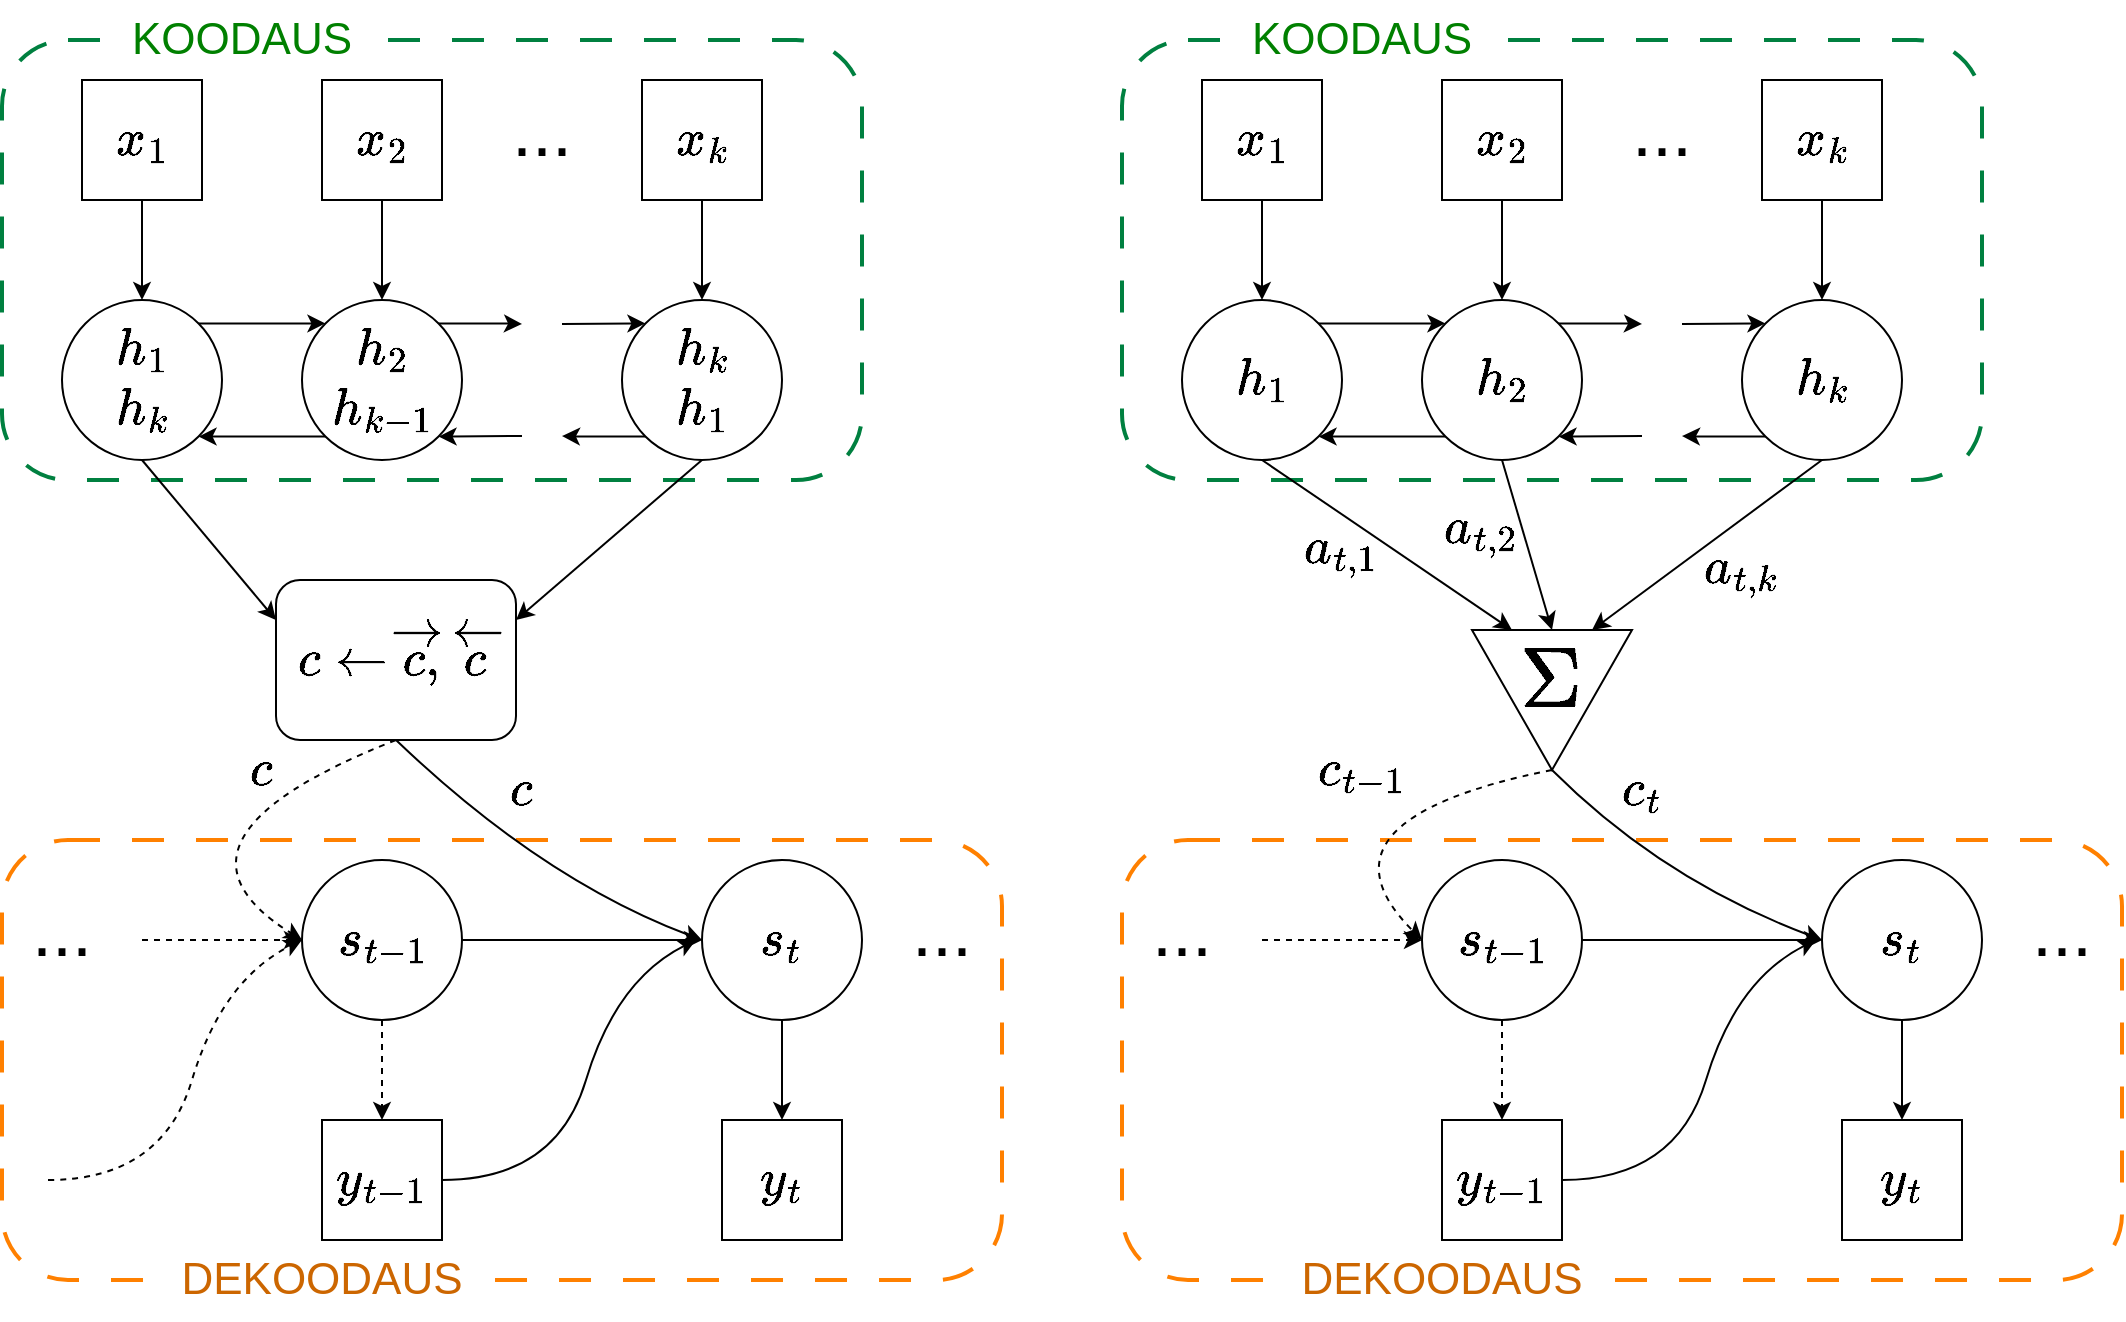 <mxfile version="21.1.4" type="github">
  <diagram name="Sivu-1" id="yN03_GWLSGMEfT3TjBCk">
    <mxGraphModel dx="1588" dy="844" grid="1" gridSize="10" guides="1" tooltips="1" connect="1" arrows="1" fold="1" page="1" pageScale="1" pageWidth="827" pageHeight="1169" math="1" shadow="0">
      <root>
        <mxCell id="0" />
        <mxCell id="1" parent="0" />
        <mxCell id="dgrJLuENhJAnlbSne9Uu-64" value="" style="rounded=1;whiteSpace=wrap;html=1;dashed=1;dashPattern=8 8;strokeColor=#ff8000;strokeWidth=2;fontSize=22;fillColor=none;" parent="1" vertex="1">
          <mxGeometry x="600" y="460" width="500" height="220" as="geometry" />
        </mxCell>
        <mxCell id="dgrJLuENhJAnlbSne9Uu-67" value="DEKOODAUS" style="text;html=1;strokeColor=none;fillColor=default;align=center;verticalAlign=middle;whiteSpace=wrap;rounded=0;fontSize=22;fontColor=#CC6600;" parent="1" vertex="1">
          <mxGeometry x="680" y="660" width="160" height="40" as="geometry" />
        </mxCell>
        <mxCell id="dgrJLuENhJAnlbSne9Uu-61" value="" style="rounded=1;whiteSpace=wrap;html=1;fontSize=22;dashed=1;dashPattern=8 8;strokeWidth=2;strokeColor=#008040;fillColor=none;" parent="1" vertex="1">
          <mxGeometry x="600" y="60" width="430" height="220" as="geometry" />
        </mxCell>
        <mxCell id="dgrJLuENhJAnlbSne9Uu-65" value="KOODAUS" style="text;html=1;strokeColor=none;fillColor=default;align=center;verticalAlign=middle;whiteSpace=wrap;rounded=0;fontSize=22;fontColor=#008000;" parent="1" vertex="1">
          <mxGeometry x="660" y="40" width="120" height="40" as="geometry" />
        </mxCell>
        <mxCell id="dgrJLuENhJAnlbSne9Uu-13" style="edgeStyle=orthogonalEdgeStyle;rounded=0;orthogonalLoop=1;jettySize=auto;html=1;exitX=1;exitY=0.5;exitDx=0;exitDy=0;entryX=1;entryY=0.5;entryDx=0;entryDy=0;entryPerimeter=0;fontSize=22;" parent="1" source="dgrJLuENhJAnlbSne9Uu-1" target="dgrJLuENhJAnlbSne9Uu-1" edge="1">
          <mxGeometry relative="1" as="geometry" />
        </mxCell>
        <mxCell id="dgrJLuENhJAnlbSne9Uu-19" style="edgeStyle=orthogonalEdgeStyle;rounded=0;orthogonalLoop=1;jettySize=auto;html=1;exitX=1;exitY=0;exitDx=0;exitDy=0;entryX=0;entryY=0;entryDx=0;entryDy=0;fontSize=22;" parent="1" source="dgrJLuENhJAnlbSne9Uu-1" target="dgrJLuENhJAnlbSne9Uu-2" edge="1">
          <mxGeometry relative="1" as="geometry" />
        </mxCell>
        <mxCell id="dgrJLuENhJAnlbSne9Uu-1" value="" style="ellipse;whiteSpace=wrap;html=1;aspect=fixed;fontSize=22;" parent="1" vertex="1">
          <mxGeometry x="630" y="190" width="80" height="80" as="geometry" />
        </mxCell>
        <mxCell id="dgrJLuENhJAnlbSne9Uu-20" style="edgeStyle=orthogonalEdgeStyle;rounded=0;orthogonalLoop=1;jettySize=auto;html=1;exitX=0;exitY=1;exitDx=0;exitDy=0;entryX=1;entryY=1;entryDx=0;entryDy=0;fontSize=22;" parent="1" source="dgrJLuENhJAnlbSne9Uu-2" target="dgrJLuENhJAnlbSne9Uu-1" edge="1">
          <mxGeometry relative="1" as="geometry" />
        </mxCell>
        <mxCell id="dgrJLuENhJAnlbSne9Uu-21" style="edgeStyle=orthogonalEdgeStyle;rounded=0;orthogonalLoop=1;jettySize=auto;html=1;exitX=1;exitY=0;exitDx=0;exitDy=0;fontSize=22;" parent="1" source="dgrJLuENhJAnlbSne9Uu-2" edge="1">
          <mxGeometry relative="1" as="geometry">
            <mxPoint x="860" y="202" as="targetPoint" />
          </mxGeometry>
        </mxCell>
        <mxCell id="dgrJLuENhJAnlbSne9Uu-2" value="" style="ellipse;whiteSpace=wrap;html=1;aspect=fixed;fontSize=22;" parent="1" vertex="1">
          <mxGeometry x="750" y="190" width="80" height="80" as="geometry" />
        </mxCell>
        <mxCell id="dgrJLuENhJAnlbSne9Uu-29" style="edgeStyle=orthogonalEdgeStyle;rounded=0;orthogonalLoop=1;jettySize=auto;html=1;exitX=0.5;exitY=1;exitDx=0;exitDy=0;entryX=0.5;entryY=0;entryDx=0;entryDy=0;fontSize=36;dashed=1;" parent="1" source="dgrJLuENhJAnlbSne9Uu-4" target="dgrJLuENhJAnlbSne9Uu-10" edge="1">
          <mxGeometry relative="1" as="geometry" />
        </mxCell>
        <mxCell id="dgrJLuENhJAnlbSne9Uu-31" style="edgeStyle=orthogonalEdgeStyle;rounded=0;orthogonalLoop=1;jettySize=auto;html=1;exitX=1;exitY=0.5;exitDx=0;exitDy=0;entryX=0;entryY=0.5;entryDx=0;entryDy=0;fontSize=36;" parent="1" source="dgrJLuENhJAnlbSne9Uu-4" target="dgrJLuENhJAnlbSne9Uu-5" edge="1">
          <mxGeometry relative="1" as="geometry" />
        </mxCell>
        <mxCell id="dgrJLuENhJAnlbSne9Uu-4" value="" style="ellipse;whiteSpace=wrap;html=1;aspect=fixed;" parent="1" vertex="1">
          <mxGeometry x="750" y="470" width="80" height="80" as="geometry" />
        </mxCell>
        <mxCell id="dgrJLuENhJAnlbSne9Uu-30" style="edgeStyle=orthogonalEdgeStyle;rounded=0;orthogonalLoop=1;jettySize=auto;html=1;exitX=0.5;exitY=1;exitDx=0;exitDy=0;entryX=0.5;entryY=0;entryDx=0;entryDy=0;fontSize=36;" parent="1" source="dgrJLuENhJAnlbSne9Uu-5" target="dgrJLuENhJAnlbSne9Uu-9" edge="1">
          <mxGeometry relative="1" as="geometry" />
        </mxCell>
        <mxCell id="dgrJLuENhJAnlbSne9Uu-5" value="" style="ellipse;whiteSpace=wrap;html=1;aspect=fixed;" parent="1" vertex="1">
          <mxGeometry x="950" y="470" width="80" height="80" as="geometry" />
        </mxCell>
        <mxCell id="dgrJLuENhJAnlbSne9Uu-11" style="edgeStyle=orthogonalEdgeStyle;rounded=0;orthogonalLoop=1;jettySize=auto;html=1;exitX=0.5;exitY=1;exitDx=0;exitDy=0;entryX=0.5;entryY=0;entryDx=0;entryDy=0;fontSize=22;" parent="1" source="dgrJLuENhJAnlbSne9Uu-7" target="dgrJLuENhJAnlbSne9Uu-1" edge="1">
          <mxGeometry relative="1" as="geometry" />
        </mxCell>
        <mxCell id="dgrJLuENhJAnlbSne9Uu-7" value="" style="whiteSpace=wrap;html=1;aspect=fixed;fontSize=22;" parent="1" vertex="1">
          <mxGeometry x="640" y="80" width="60" height="60" as="geometry" />
        </mxCell>
        <mxCell id="dgrJLuENhJAnlbSne9Uu-12" style="edgeStyle=orthogonalEdgeStyle;rounded=0;orthogonalLoop=1;jettySize=auto;html=1;exitX=0.5;exitY=1;exitDx=0;exitDy=0;entryX=0.5;entryY=0;entryDx=0;entryDy=0;fontSize=22;" parent="1" source="dgrJLuENhJAnlbSne9Uu-8" target="dgrJLuENhJAnlbSne9Uu-2" edge="1">
          <mxGeometry relative="1" as="geometry" />
        </mxCell>
        <mxCell id="dgrJLuENhJAnlbSne9Uu-8" value="" style="whiteSpace=wrap;html=1;aspect=fixed;fontSize=22;" parent="1" vertex="1">
          <mxGeometry x="760" y="80" width="60" height="60" as="geometry" />
        </mxCell>
        <mxCell id="dgrJLuENhJAnlbSne9Uu-9" value="" style="whiteSpace=wrap;html=1;aspect=fixed;fontSize=22;" parent="1" vertex="1">
          <mxGeometry x="960" y="600" width="60" height="60" as="geometry" />
        </mxCell>
        <mxCell id="dgrJLuENhJAnlbSne9Uu-10" value="" style="whiteSpace=wrap;html=1;aspect=fixed;fontSize=22;" parent="1" vertex="1">
          <mxGeometry x="760" y="600" width="60" height="60" as="geometry" />
        </mxCell>
        <mxCell id="dgrJLuENhJAnlbSne9Uu-18" style="edgeStyle=orthogonalEdgeStyle;rounded=0;orthogonalLoop=1;jettySize=auto;html=1;exitX=0.5;exitY=1;exitDx=0;exitDy=0;entryX=0.5;entryY=0;entryDx=0;entryDy=0;fontSize=22;" parent="1" source="dgrJLuENhJAnlbSne9Uu-15" target="dgrJLuENhJAnlbSne9Uu-17" edge="1">
          <mxGeometry relative="1" as="geometry" />
        </mxCell>
        <mxCell id="dgrJLuENhJAnlbSne9Uu-15" value="" style="whiteSpace=wrap;html=1;aspect=fixed;fontSize=22;" parent="1" vertex="1">
          <mxGeometry x="920" y="80" width="60" height="60" as="geometry" />
        </mxCell>
        <mxCell id="dgrJLuENhJAnlbSne9Uu-16" value="&lt;font style=&quot;font-size: 36px;&quot;&gt;...&lt;/font&gt;" style="text;html=1;strokeColor=none;fillColor=none;align=center;verticalAlign=middle;whiteSpace=wrap;rounded=0;fontSize=36;" parent="1" vertex="1">
          <mxGeometry x="840" y="90" width="60" height="30" as="geometry" />
        </mxCell>
        <mxCell id="dgrJLuENhJAnlbSne9Uu-22" style="edgeStyle=orthogonalEdgeStyle;rounded=0;orthogonalLoop=1;jettySize=auto;html=1;exitX=0;exitY=1;exitDx=0;exitDy=0;fontSize=22;" parent="1" source="dgrJLuENhJAnlbSne9Uu-17" edge="1">
          <mxGeometry relative="1" as="geometry">
            <mxPoint x="880" y="258" as="targetPoint" />
          </mxGeometry>
        </mxCell>
        <mxCell id="dgrJLuENhJAnlbSne9Uu-17" value="" style="ellipse;whiteSpace=wrap;html=1;aspect=fixed;fontSize=22;" parent="1" vertex="1">
          <mxGeometry x="910" y="190" width="80" height="80" as="geometry" />
        </mxCell>
        <mxCell id="dgrJLuENhJAnlbSne9Uu-24" value="" style="endArrow=classic;html=1;rounded=0;fontSize=22;entryX=1;entryY=1;entryDx=0;entryDy=0;" parent="1" target="dgrJLuENhJAnlbSne9Uu-2" edge="1">
          <mxGeometry width="50" height="50" relative="1" as="geometry">
            <mxPoint x="860" y="258" as="sourcePoint" />
            <mxPoint x="1030" y="160" as="targetPoint" />
          </mxGeometry>
        </mxCell>
        <mxCell id="dgrJLuENhJAnlbSne9Uu-25" value="" style="endArrow=classic;html=1;rounded=0;fontSize=22;entryX=0;entryY=0;entryDx=0;entryDy=0;" parent="1" target="dgrJLuENhJAnlbSne9Uu-17" edge="1">
          <mxGeometry width="50" height="50" relative="1" as="geometry">
            <mxPoint x="880" y="202" as="sourcePoint" />
            <mxPoint x="1030" y="160" as="targetPoint" />
          </mxGeometry>
        </mxCell>
        <mxCell id="dgrJLuENhJAnlbSne9Uu-27" value="" style="triangle;whiteSpace=wrap;html=1;fontSize=36;rotation=90;" parent="1" vertex="1">
          <mxGeometry x="780" y="350" width="70" height="80" as="geometry" />
        </mxCell>
        <mxCell id="dgrJLuENhJAnlbSne9Uu-33" value="" style="curved=1;endArrow=classic;html=1;rounded=0;fontSize=36;exitX=1;exitY=0.5;exitDx=0;exitDy=0;entryX=0;entryY=0.5;entryDx=0;entryDy=0;" parent="1" source="dgrJLuENhJAnlbSne9Uu-27" target="dgrJLuENhJAnlbSne9Uu-5" edge="1">
          <mxGeometry width="50" height="50" relative="1" as="geometry">
            <mxPoint x="820" y="420" as="sourcePoint" />
            <mxPoint x="1120" y="370" as="targetPoint" />
            <Array as="points">
              <mxPoint x="870" y="480" />
            </Array>
          </mxGeometry>
        </mxCell>
        <mxCell id="dgrJLuENhJAnlbSne9Uu-35" value="" style="endArrow=classic;html=1;rounded=0;fontSize=36;exitX=0.5;exitY=1;exitDx=0;exitDy=0;entryX=0;entryY=0.75;entryDx=0;entryDy=0;" parent="1" source="dgrJLuENhJAnlbSne9Uu-1" target="dgrJLuENhJAnlbSne9Uu-27" edge="1">
          <mxGeometry width="50" height="50" relative="1" as="geometry">
            <mxPoint x="900" y="420" as="sourcePoint" />
            <mxPoint x="950" y="370" as="targetPoint" />
          </mxGeometry>
        </mxCell>
        <mxCell id="dgrJLuENhJAnlbSne9Uu-36" value="" style="endArrow=classic;html=1;rounded=0;fontSize=36;exitX=0.5;exitY=1;exitDx=0;exitDy=0;entryX=0;entryY=0.5;entryDx=0;entryDy=0;" parent="1" source="dgrJLuENhJAnlbSne9Uu-2" target="dgrJLuENhJAnlbSne9Uu-27" edge="1">
          <mxGeometry width="50" height="50" relative="1" as="geometry">
            <mxPoint x="900" y="420" as="sourcePoint" />
            <mxPoint x="950" y="370" as="targetPoint" />
          </mxGeometry>
        </mxCell>
        <mxCell id="dgrJLuENhJAnlbSne9Uu-37" value="" style="endArrow=classic;html=1;rounded=0;fontSize=36;exitX=0.5;exitY=1;exitDx=0;exitDy=0;entryX=0;entryY=0.25;entryDx=0;entryDy=0;" parent="1" source="dgrJLuENhJAnlbSne9Uu-17" target="dgrJLuENhJAnlbSne9Uu-27" edge="1">
          <mxGeometry width="50" height="50" relative="1" as="geometry">
            <mxPoint x="900" y="420" as="sourcePoint" />
            <mxPoint x="950" y="370" as="targetPoint" />
          </mxGeometry>
        </mxCell>
        <mxCell id="dgrJLuENhJAnlbSne9Uu-39" value="$$\Sigma$$" style="text;html=1;strokeColor=none;fillColor=none;align=center;verticalAlign=middle;whiteSpace=wrap;rounded=0;fontSize=36;" parent="1" vertex="1">
          <mxGeometry x="785" y="365" width="60" height="30" as="geometry" />
        </mxCell>
        <mxCell id="dgrJLuENhJAnlbSne9Uu-40" value="" style="endArrow=classic;html=1;rounded=0;fontSize=36;entryX=0;entryY=0.5;entryDx=0;entryDy=0;dashed=1;" parent="1" target="dgrJLuENhJAnlbSne9Uu-4" edge="1">
          <mxGeometry width="50" height="50" relative="1" as="geometry">
            <mxPoint x="670" y="510" as="sourcePoint" />
            <mxPoint x="950" y="370" as="targetPoint" />
          </mxGeometry>
        </mxCell>
        <mxCell id="dgrJLuENhJAnlbSne9Uu-41" value="&lt;font style=&quot;font-size: 36px;&quot;&gt;...&lt;/font&gt;" style="text;html=1;strokeColor=none;fillColor=none;align=center;verticalAlign=middle;whiteSpace=wrap;rounded=0;" parent="1" vertex="1">
          <mxGeometry x="600" y="490" width="60" height="30" as="geometry" />
        </mxCell>
        <mxCell id="dgrJLuENhJAnlbSne9Uu-42" value="&lt;font style=&quot;font-size: 36px;&quot;&gt;...&lt;/font&gt;" style="text;html=1;strokeColor=none;fillColor=none;align=center;verticalAlign=middle;whiteSpace=wrap;rounded=0;" parent="1" vertex="1">
          <mxGeometry x="1040" y="490" width="60" height="30" as="geometry" />
        </mxCell>
        <mxCell id="dgrJLuENhJAnlbSne9Uu-43" value="&lt;div style=&quot;font-size: 22px;&quot;&gt;$$x_1$$&lt;/div&gt;" style="text;html=1;strokeColor=none;fillColor=none;align=center;verticalAlign=middle;whiteSpace=wrap;rounded=0;fontSize=22;" parent="1" vertex="1">
          <mxGeometry x="640" y="95" width="60" height="30" as="geometry" />
        </mxCell>
        <mxCell id="dgrJLuENhJAnlbSne9Uu-44" value="&lt;div style=&quot;font-size: 22px;&quot;&gt;$$x_2$$&lt;/div&gt;" style="text;html=1;strokeColor=none;fillColor=none;align=center;verticalAlign=middle;whiteSpace=wrap;rounded=0;fontSize=22;" parent="1" vertex="1">
          <mxGeometry x="760" y="95" width="60" height="30" as="geometry" />
        </mxCell>
        <mxCell id="dgrJLuENhJAnlbSne9Uu-45" value="&lt;div style=&quot;font-size: 22px;&quot;&gt;$$x_k$$&lt;/div&gt;" style="text;html=1;strokeColor=none;fillColor=none;align=center;verticalAlign=middle;whiteSpace=wrap;rounded=0;fontSize=22;" parent="1" vertex="1">
          <mxGeometry x="920" y="95" width="60" height="30" as="geometry" />
        </mxCell>
        <mxCell id="dgrJLuENhJAnlbSne9Uu-46" value="&lt;div style=&quot;font-size: 22px;&quot;&gt;$$y_{t-1}$$&lt;/div&gt;" style="text;html=1;strokeColor=none;fillColor=none;align=center;verticalAlign=middle;whiteSpace=wrap;rounded=0;fontSize=22;" parent="1" vertex="1">
          <mxGeometry x="760" y="615" width="60" height="30" as="geometry" />
        </mxCell>
        <mxCell id="dgrJLuENhJAnlbSne9Uu-47" value="&lt;div style=&quot;font-size: 22px;&quot;&gt;$$y_t$$&lt;/div&gt;" style="text;html=1;strokeColor=none;fillColor=none;align=center;verticalAlign=middle;whiteSpace=wrap;rounded=0;fontSize=22;" parent="1" vertex="1">
          <mxGeometry x="960" y="615" width="60" height="30" as="geometry" />
        </mxCell>
        <mxCell id="dgrJLuENhJAnlbSne9Uu-48" value="&lt;div style=&quot;font-size: 22px;&quot;&gt;$$h_1$$&lt;/div&gt;" style="text;html=1;strokeColor=none;fillColor=none;align=center;verticalAlign=middle;whiteSpace=wrap;rounded=0;fontSize=22;" parent="1" vertex="1">
          <mxGeometry x="640" y="215" width="60" height="30" as="geometry" />
        </mxCell>
        <mxCell id="dgrJLuENhJAnlbSne9Uu-53" value="&lt;div style=&quot;font-size: 22px;&quot;&gt;$$h_2$$&lt;/div&gt;" style="text;html=1;strokeColor=none;fillColor=none;align=center;verticalAlign=middle;whiteSpace=wrap;rounded=0;fontSize=22;" parent="1" vertex="1">
          <mxGeometry x="760" y="215" width="60" height="30" as="geometry" />
        </mxCell>
        <mxCell id="dgrJLuENhJAnlbSne9Uu-54" value="&lt;div style=&quot;font-size: 22px;&quot;&gt;$$h_k$$&lt;/div&gt;" style="text;html=1;strokeColor=none;fillColor=none;align=center;verticalAlign=middle;whiteSpace=wrap;rounded=0;fontSize=22;" parent="1" vertex="1">
          <mxGeometry x="920" y="215" width="60" height="30" as="geometry" />
        </mxCell>
        <mxCell id="dgrJLuENhJAnlbSne9Uu-55" value="&lt;div style=&quot;font-size: 22px;&quot;&gt;$$a_{t,1}$$&lt;/div&gt;" style="text;html=1;strokeColor=none;fillColor=none;align=center;verticalAlign=middle;whiteSpace=wrap;rounded=0;fontSize=22;" parent="1" vertex="1">
          <mxGeometry x="680" y="300" width="60" height="30" as="geometry" />
        </mxCell>
        <mxCell id="dgrJLuENhJAnlbSne9Uu-56" value="&lt;div style=&quot;font-size: 22px;&quot;&gt;$$a_{t,2}$$&lt;/div&gt;" style="text;html=1;strokeColor=none;fillColor=none;align=center;verticalAlign=middle;whiteSpace=wrap;rounded=0;fontSize=22;" parent="1" vertex="1">
          <mxGeometry x="750" y="290" width="60" height="30" as="geometry" />
        </mxCell>
        <mxCell id="dgrJLuENhJAnlbSne9Uu-57" value="&lt;div style=&quot;font-size: 22px;&quot;&gt;$$a_{t,k}$$&lt;/div&gt;" style="text;html=1;strokeColor=none;fillColor=none;align=center;verticalAlign=middle;whiteSpace=wrap;rounded=0;fontSize=22;" parent="1" vertex="1">
          <mxGeometry x="880" y="310" width="60" height="30" as="geometry" />
        </mxCell>
        <mxCell id="dgrJLuENhJAnlbSne9Uu-58" value="&lt;div style=&quot;font-size: 22px;&quot;&gt;$$s_{t-1}$$&lt;/div&gt;" style="text;html=1;strokeColor=none;fillColor=none;align=center;verticalAlign=middle;whiteSpace=wrap;rounded=0;fontSize=22;" parent="1" vertex="1">
          <mxGeometry x="760" y="495" width="60" height="30" as="geometry" />
        </mxCell>
        <mxCell id="dgrJLuENhJAnlbSne9Uu-59" value="&lt;div style=&quot;font-size: 22px;&quot;&gt;$$s_{t-1}$$&lt;/div&gt;" style="text;html=1;strokeColor=none;fillColor=none;align=center;verticalAlign=middle;whiteSpace=wrap;rounded=0;fontSize=22;" parent="1" vertex="1">
          <mxGeometry x="760" y="495" width="60" height="30" as="geometry" />
        </mxCell>
        <mxCell id="dgrJLuENhJAnlbSne9Uu-60" value="&lt;div style=&quot;font-size: 22px;&quot;&gt;$$s_{t}$$&lt;/div&gt;" style="text;html=1;strokeColor=none;fillColor=none;align=center;verticalAlign=middle;whiteSpace=wrap;rounded=0;fontSize=22;" parent="1" vertex="1">
          <mxGeometry x="960" y="495" width="60" height="30" as="geometry" />
        </mxCell>
        <mxCell id="Pj8kKhnzpt524vXjF_SM-5" value="&lt;div style=&quot;font-size: 22px;&quot;&gt;$$c_t$$&lt;/div&gt;" style="text;html=1;strokeColor=none;fillColor=none;align=center;verticalAlign=middle;whiteSpace=wrap;rounded=0;fontSize=22;" parent="1" vertex="1">
          <mxGeometry x="830" y="420" width="60" height="30" as="geometry" />
        </mxCell>
        <mxCell id="L3XUd2rikfQ69vlYNFq4-1" value="" style="rounded=1;whiteSpace=wrap;html=1;dashed=1;dashPattern=8 8;strokeColor=#ff8000;strokeWidth=2;fontSize=22;fillColor=none;" parent="1" vertex="1">
          <mxGeometry x="40" y="460" width="500" height="220" as="geometry" />
        </mxCell>
        <mxCell id="L3XUd2rikfQ69vlYNFq4-2" value="DEKOODAUS" style="text;html=1;strokeColor=none;fillColor=default;align=center;verticalAlign=middle;whiteSpace=wrap;rounded=0;fontSize=22;fontColor=#CC6600;" parent="1" vertex="1">
          <mxGeometry x="120" y="660" width="160" height="40" as="geometry" />
        </mxCell>
        <mxCell id="L3XUd2rikfQ69vlYNFq4-3" value="" style="rounded=1;whiteSpace=wrap;html=1;fontSize=22;dashed=1;dashPattern=8 8;strokeWidth=2;strokeColor=#008040;fillColor=none;" parent="1" vertex="1">
          <mxGeometry x="40" y="60" width="430" height="220" as="geometry" />
        </mxCell>
        <mxCell id="L3XUd2rikfQ69vlYNFq4-4" value="KOODAUS" style="text;html=1;strokeColor=none;fillColor=default;align=center;verticalAlign=middle;whiteSpace=wrap;rounded=0;fontSize=22;fontColor=#008000;" parent="1" vertex="1">
          <mxGeometry x="100" y="40" width="120" height="40" as="geometry" />
        </mxCell>
        <mxCell id="L3XUd2rikfQ69vlYNFq4-5" style="edgeStyle=orthogonalEdgeStyle;rounded=0;orthogonalLoop=1;jettySize=auto;html=1;exitX=1;exitY=0.5;exitDx=0;exitDy=0;entryX=1;entryY=0.5;entryDx=0;entryDy=0;entryPerimeter=0;fontSize=22;" parent="1" source="L3XUd2rikfQ69vlYNFq4-7" target="L3XUd2rikfQ69vlYNFq4-7" edge="1">
          <mxGeometry relative="1" as="geometry" />
        </mxCell>
        <mxCell id="L3XUd2rikfQ69vlYNFq4-6" style="edgeStyle=orthogonalEdgeStyle;rounded=0;orthogonalLoop=1;jettySize=auto;html=1;exitX=1;exitY=0;exitDx=0;exitDy=0;entryX=0;entryY=0;entryDx=0;entryDy=0;fontSize=22;" parent="1" source="L3XUd2rikfQ69vlYNFq4-7" target="L3XUd2rikfQ69vlYNFq4-10" edge="1">
          <mxGeometry relative="1" as="geometry" />
        </mxCell>
        <mxCell id="L3XUd2rikfQ69vlYNFq4-7" value="" style="ellipse;whiteSpace=wrap;html=1;aspect=fixed;fontSize=22;" parent="1" vertex="1">
          <mxGeometry x="70" y="190" width="80" height="80" as="geometry" />
        </mxCell>
        <mxCell id="L3XUd2rikfQ69vlYNFq4-8" style="edgeStyle=orthogonalEdgeStyle;rounded=0;orthogonalLoop=1;jettySize=auto;html=1;exitX=0;exitY=1;exitDx=0;exitDy=0;entryX=1;entryY=1;entryDx=0;entryDy=0;fontSize=22;" parent="1" source="L3XUd2rikfQ69vlYNFq4-10" target="L3XUd2rikfQ69vlYNFq4-7" edge="1">
          <mxGeometry relative="1" as="geometry" />
        </mxCell>
        <mxCell id="L3XUd2rikfQ69vlYNFq4-9" style="edgeStyle=orthogonalEdgeStyle;rounded=0;orthogonalLoop=1;jettySize=auto;html=1;exitX=1;exitY=0;exitDx=0;exitDy=0;fontSize=22;" parent="1" source="L3XUd2rikfQ69vlYNFq4-10" edge="1">
          <mxGeometry relative="1" as="geometry">
            <mxPoint x="300" y="202" as="targetPoint" />
          </mxGeometry>
        </mxCell>
        <mxCell id="L3XUd2rikfQ69vlYNFq4-10" value="" style="ellipse;whiteSpace=wrap;html=1;aspect=fixed;fontSize=22;" parent="1" vertex="1">
          <mxGeometry x="190" y="190" width="80" height="80" as="geometry" />
        </mxCell>
        <mxCell id="L3XUd2rikfQ69vlYNFq4-11" style="edgeStyle=orthogonalEdgeStyle;rounded=0;orthogonalLoop=1;jettySize=auto;html=1;exitX=0.5;exitY=1;exitDx=0;exitDy=0;entryX=0.5;entryY=0;entryDx=0;entryDy=0;fontSize=36;dashed=1;" parent="1" source="L3XUd2rikfQ69vlYNFq4-13" target="L3XUd2rikfQ69vlYNFq4-21" edge="1">
          <mxGeometry relative="1" as="geometry" />
        </mxCell>
        <mxCell id="L3XUd2rikfQ69vlYNFq4-12" style="edgeStyle=orthogonalEdgeStyle;rounded=0;orthogonalLoop=1;jettySize=auto;html=1;exitX=1;exitY=0.5;exitDx=0;exitDy=0;entryX=0;entryY=0.5;entryDx=0;entryDy=0;fontSize=36;" parent="1" source="L3XUd2rikfQ69vlYNFq4-13" target="L3XUd2rikfQ69vlYNFq4-15" edge="1">
          <mxGeometry relative="1" as="geometry" />
        </mxCell>
        <mxCell id="L3XUd2rikfQ69vlYNFq4-13" value="" style="ellipse;whiteSpace=wrap;html=1;aspect=fixed;" parent="1" vertex="1">
          <mxGeometry x="190" y="470" width="80" height="80" as="geometry" />
        </mxCell>
        <mxCell id="L3XUd2rikfQ69vlYNFq4-14" style="edgeStyle=orthogonalEdgeStyle;rounded=0;orthogonalLoop=1;jettySize=auto;html=1;exitX=0.5;exitY=1;exitDx=0;exitDy=0;entryX=0.5;entryY=0;entryDx=0;entryDy=0;fontSize=36;" parent="1" source="L3XUd2rikfQ69vlYNFq4-15" target="L3XUd2rikfQ69vlYNFq4-20" edge="1">
          <mxGeometry relative="1" as="geometry" />
        </mxCell>
        <mxCell id="L3XUd2rikfQ69vlYNFq4-15" value="" style="ellipse;whiteSpace=wrap;html=1;aspect=fixed;" parent="1" vertex="1">
          <mxGeometry x="390" y="470" width="80" height="80" as="geometry" />
        </mxCell>
        <mxCell id="L3XUd2rikfQ69vlYNFq4-16" style="edgeStyle=orthogonalEdgeStyle;rounded=0;orthogonalLoop=1;jettySize=auto;html=1;exitX=0.5;exitY=1;exitDx=0;exitDy=0;entryX=0.5;entryY=0;entryDx=0;entryDy=0;fontSize=22;" parent="1" source="L3XUd2rikfQ69vlYNFq4-17" target="L3XUd2rikfQ69vlYNFq4-7" edge="1">
          <mxGeometry relative="1" as="geometry" />
        </mxCell>
        <mxCell id="L3XUd2rikfQ69vlYNFq4-17" value="" style="whiteSpace=wrap;html=1;aspect=fixed;fontSize=22;" parent="1" vertex="1">
          <mxGeometry x="80" y="80" width="60" height="60" as="geometry" />
        </mxCell>
        <mxCell id="L3XUd2rikfQ69vlYNFq4-18" style="edgeStyle=orthogonalEdgeStyle;rounded=0;orthogonalLoop=1;jettySize=auto;html=1;exitX=0.5;exitY=1;exitDx=0;exitDy=0;entryX=0.5;entryY=0;entryDx=0;entryDy=0;fontSize=22;" parent="1" source="L3XUd2rikfQ69vlYNFq4-19" target="L3XUd2rikfQ69vlYNFq4-10" edge="1">
          <mxGeometry relative="1" as="geometry" />
        </mxCell>
        <mxCell id="L3XUd2rikfQ69vlYNFq4-19" value="" style="whiteSpace=wrap;html=1;aspect=fixed;fontSize=22;" parent="1" vertex="1">
          <mxGeometry x="200" y="80" width="60" height="60" as="geometry" />
        </mxCell>
        <mxCell id="L3XUd2rikfQ69vlYNFq4-20" value="" style="whiteSpace=wrap;html=1;aspect=fixed;fontSize=22;" parent="1" vertex="1">
          <mxGeometry x="400" y="600" width="60" height="60" as="geometry" />
        </mxCell>
        <mxCell id="L3XUd2rikfQ69vlYNFq4-21" value="" style="whiteSpace=wrap;html=1;aspect=fixed;fontSize=22;" parent="1" vertex="1">
          <mxGeometry x="200" y="600" width="60" height="60" as="geometry" />
        </mxCell>
        <mxCell id="L3XUd2rikfQ69vlYNFq4-22" style="edgeStyle=orthogonalEdgeStyle;rounded=0;orthogonalLoop=1;jettySize=auto;html=1;exitX=0.5;exitY=1;exitDx=0;exitDy=0;entryX=0.5;entryY=0;entryDx=0;entryDy=0;fontSize=22;" parent="1" source="L3XUd2rikfQ69vlYNFq4-23" target="L3XUd2rikfQ69vlYNFq4-26" edge="1">
          <mxGeometry relative="1" as="geometry" />
        </mxCell>
        <mxCell id="L3XUd2rikfQ69vlYNFq4-23" value="" style="whiteSpace=wrap;html=1;aspect=fixed;fontSize=22;" parent="1" vertex="1">
          <mxGeometry x="360" y="80" width="60" height="60" as="geometry" />
        </mxCell>
        <mxCell id="L3XUd2rikfQ69vlYNFq4-24" value="&lt;font style=&quot;font-size: 36px;&quot;&gt;...&lt;/font&gt;" style="text;html=1;strokeColor=none;fillColor=none;align=center;verticalAlign=middle;whiteSpace=wrap;rounded=0;fontSize=36;" parent="1" vertex="1">
          <mxGeometry x="280" y="90" width="60" height="30" as="geometry" />
        </mxCell>
        <mxCell id="L3XUd2rikfQ69vlYNFq4-25" style="edgeStyle=orthogonalEdgeStyle;rounded=0;orthogonalLoop=1;jettySize=auto;html=1;exitX=0;exitY=1;exitDx=0;exitDy=0;fontSize=22;" parent="1" source="L3XUd2rikfQ69vlYNFq4-26" edge="1">
          <mxGeometry relative="1" as="geometry">
            <mxPoint x="320" y="258" as="targetPoint" />
          </mxGeometry>
        </mxCell>
        <mxCell id="L3XUd2rikfQ69vlYNFq4-26" value="" style="ellipse;whiteSpace=wrap;html=1;aspect=fixed;fontSize=22;" parent="1" vertex="1">
          <mxGeometry x="350" y="190" width="80" height="80" as="geometry" />
        </mxCell>
        <mxCell id="L3XUd2rikfQ69vlYNFq4-27" value="" style="endArrow=classic;html=1;rounded=0;fontSize=22;entryX=1;entryY=1;entryDx=0;entryDy=0;" parent="1" target="L3XUd2rikfQ69vlYNFq4-10" edge="1">
          <mxGeometry width="50" height="50" relative="1" as="geometry">
            <mxPoint x="300" y="258" as="sourcePoint" />
            <mxPoint x="470" y="160" as="targetPoint" />
          </mxGeometry>
        </mxCell>
        <mxCell id="L3XUd2rikfQ69vlYNFq4-28" value="" style="endArrow=classic;html=1;rounded=0;fontSize=22;entryX=0;entryY=0;entryDx=0;entryDy=0;" parent="1" target="L3XUd2rikfQ69vlYNFq4-26" edge="1">
          <mxGeometry width="50" height="50" relative="1" as="geometry">
            <mxPoint x="320" y="202" as="sourcePoint" />
            <mxPoint x="470" y="160" as="targetPoint" />
          </mxGeometry>
        </mxCell>
        <mxCell id="L3XUd2rikfQ69vlYNFq4-30" value="" style="curved=1;endArrow=classic;html=1;rounded=0;fontSize=36;exitX=0.5;exitY=1;exitDx=0;exitDy=0;entryX=0;entryY=0.5;entryDx=0;entryDy=0;" parent="1" source="L3XUd2rikfQ69vlYNFq4-56" target="L3XUd2rikfQ69vlYNFq4-15" edge="1">
          <mxGeometry width="50" height="50" relative="1" as="geometry">
            <mxPoint x="255" y="425" as="sourcePoint" />
            <mxPoint x="560" y="370" as="targetPoint" />
            <Array as="points">
              <mxPoint x="310" y="480" />
            </Array>
          </mxGeometry>
        </mxCell>
        <mxCell id="L3XUd2rikfQ69vlYNFq4-31" value="" style="endArrow=classic;html=1;rounded=0;fontSize=36;exitX=0.5;exitY=1;exitDx=0;exitDy=0;entryX=0;entryY=0.25;entryDx=0;entryDy=0;" parent="1" source="L3XUd2rikfQ69vlYNFq4-7" target="L3XUd2rikfQ69vlYNFq4-56" edge="1">
          <mxGeometry width="50" height="50" relative="1" as="geometry">
            <mxPoint x="340" y="420" as="sourcePoint" />
            <mxPoint x="167" y="350" as="targetPoint" />
          </mxGeometry>
        </mxCell>
        <mxCell id="L3XUd2rikfQ69vlYNFq4-33" value="" style="endArrow=classic;html=1;rounded=0;fontSize=36;exitX=0.5;exitY=1;exitDx=0;exitDy=0;entryX=1;entryY=0.25;entryDx=0;entryDy=0;" parent="1" source="L3XUd2rikfQ69vlYNFq4-26" target="L3XUd2rikfQ69vlYNFq4-56" edge="1">
          <mxGeometry width="50" height="50" relative="1" as="geometry">
            <mxPoint x="340" y="420" as="sourcePoint" />
            <mxPoint x="307" y="355" as="targetPoint" />
          </mxGeometry>
        </mxCell>
        <mxCell id="L3XUd2rikfQ69vlYNFq4-35" value="" style="endArrow=classic;html=1;rounded=0;dashed=1;fontSize=36;entryX=0;entryY=0.5;entryDx=0;entryDy=0;" parent="1" target="L3XUd2rikfQ69vlYNFq4-13" edge="1">
          <mxGeometry width="50" height="50" relative="1" as="geometry">
            <mxPoint x="110" y="510" as="sourcePoint" />
            <mxPoint x="390" y="370" as="targetPoint" />
          </mxGeometry>
        </mxCell>
        <mxCell id="L3XUd2rikfQ69vlYNFq4-36" value="&lt;font style=&quot;font-size: 36px;&quot;&gt;...&lt;/font&gt;" style="text;html=1;strokeColor=none;fillColor=none;align=center;verticalAlign=middle;whiteSpace=wrap;rounded=0;" parent="1" vertex="1">
          <mxGeometry x="40" y="490" width="60" height="30" as="geometry" />
        </mxCell>
        <mxCell id="L3XUd2rikfQ69vlYNFq4-37" value="&lt;font style=&quot;font-size: 36px;&quot;&gt;...&lt;/font&gt;" style="text;html=1;strokeColor=none;fillColor=none;align=center;verticalAlign=middle;whiteSpace=wrap;rounded=0;" parent="1" vertex="1">
          <mxGeometry x="480" y="490" width="60" height="30" as="geometry" />
        </mxCell>
        <mxCell id="L3XUd2rikfQ69vlYNFq4-38" value="&lt;div style=&quot;font-size: 22px;&quot;&gt;$$x_1$$&lt;/div&gt;" style="text;html=1;strokeColor=none;fillColor=none;align=center;verticalAlign=middle;whiteSpace=wrap;rounded=0;fontSize=22;" parent="1" vertex="1">
          <mxGeometry x="80" y="95" width="60" height="30" as="geometry" />
        </mxCell>
        <mxCell id="L3XUd2rikfQ69vlYNFq4-39" value="&lt;div style=&quot;font-size: 22px;&quot;&gt;$$x_2$$&lt;/div&gt;" style="text;html=1;strokeColor=none;fillColor=none;align=center;verticalAlign=middle;whiteSpace=wrap;rounded=0;fontSize=22;" parent="1" vertex="1">
          <mxGeometry x="200" y="95" width="60" height="30" as="geometry" />
        </mxCell>
        <mxCell id="L3XUd2rikfQ69vlYNFq4-40" value="&lt;div style=&quot;font-size: 22px;&quot;&gt;$$x_k$$&lt;/div&gt;" style="text;html=1;strokeColor=none;fillColor=none;align=center;verticalAlign=middle;whiteSpace=wrap;rounded=0;fontSize=22;" parent="1" vertex="1">
          <mxGeometry x="360" y="95" width="60" height="30" as="geometry" />
        </mxCell>
        <mxCell id="L3XUd2rikfQ69vlYNFq4-41" value="&lt;div style=&quot;font-size: 22px;&quot;&gt;$$y_{t-1}$$&lt;/div&gt;" style="text;html=1;strokeColor=none;fillColor=none;align=center;verticalAlign=middle;whiteSpace=wrap;rounded=0;fontSize=22;" parent="1" vertex="1">
          <mxGeometry x="200" y="615" width="60" height="30" as="geometry" />
        </mxCell>
        <mxCell id="L3XUd2rikfQ69vlYNFq4-42" value="&lt;div style=&quot;font-size: 22px;&quot;&gt;$$y_t$$&lt;/div&gt;" style="text;html=1;strokeColor=none;fillColor=none;align=center;verticalAlign=middle;whiteSpace=wrap;rounded=0;fontSize=22;" parent="1" vertex="1">
          <mxGeometry x="400" y="615" width="60" height="30" as="geometry" />
        </mxCell>
        <mxCell id="L3XUd2rikfQ69vlYNFq4-43" value="&lt;div style=&quot;font-size: 22px;&quot;&gt;$$h_1$$&lt;/div&gt;" style="text;html=1;strokeColor=none;fillColor=none;align=center;verticalAlign=middle;whiteSpace=wrap;rounded=0;fontSize=22;" parent="1" vertex="1">
          <mxGeometry x="80" y="200" width="60" height="30" as="geometry" />
        </mxCell>
        <mxCell id="L3XUd2rikfQ69vlYNFq4-44" value="&lt;div style=&quot;font-size: 22px;&quot;&gt;$$h_2$$&lt;/div&gt;" style="text;html=1;strokeColor=none;fillColor=none;align=center;verticalAlign=middle;whiteSpace=wrap;rounded=0;fontSize=22;" parent="1" vertex="1">
          <mxGeometry x="200" y="200" width="60" height="30" as="geometry" />
        </mxCell>
        <mxCell id="L3XUd2rikfQ69vlYNFq4-45" value="&lt;div style=&quot;font-size: 22px;&quot;&gt;$$h_k$$&lt;/div&gt;" style="text;html=1;strokeColor=none;fillColor=none;align=center;verticalAlign=middle;whiteSpace=wrap;rounded=0;fontSize=22;" parent="1" vertex="1">
          <mxGeometry x="360" y="200" width="60" height="30" as="geometry" />
        </mxCell>
        <mxCell id="L3XUd2rikfQ69vlYNFq4-49" value="&lt;div style=&quot;font-size: 22px;&quot;&gt;$$s_{t-1}$$&lt;/div&gt;" style="text;html=1;strokeColor=none;fillColor=none;align=center;verticalAlign=middle;whiteSpace=wrap;rounded=0;fontSize=22;" parent="1" vertex="1">
          <mxGeometry x="200" y="495" width="60" height="30" as="geometry" />
        </mxCell>
        <mxCell id="L3XUd2rikfQ69vlYNFq4-50" value="&lt;div style=&quot;font-size: 22px;&quot;&gt;$$s_{t-1}$$&lt;/div&gt;" style="text;html=1;strokeColor=none;fillColor=none;align=center;verticalAlign=middle;whiteSpace=wrap;rounded=0;fontSize=22;" parent="1" vertex="1">
          <mxGeometry x="200" y="495" width="60" height="30" as="geometry" />
        </mxCell>
        <mxCell id="L3XUd2rikfQ69vlYNFq4-51" value="&lt;div style=&quot;font-size: 22px;&quot;&gt;$$s_{t}$$&lt;/div&gt;" style="text;html=1;strokeColor=none;fillColor=none;align=center;verticalAlign=middle;whiteSpace=wrap;rounded=0;fontSize=22;" parent="1" vertex="1">
          <mxGeometry x="400" y="495" width="60" height="30" as="geometry" />
        </mxCell>
        <mxCell id="L3XUd2rikfQ69vlYNFq4-52" value="&lt;div style=&quot;font-size: 22px;&quot;&gt;$$c$$&lt;/div&gt;" style="text;html=1;strokeColor=none;fillColor=none;align=center;verticalAlign=middle;whiteSpace=wrap;rounded=0;fontSize=22;" parent="1" vertex="1">
          <mxGeometry x="270" y="420" width="60" height="30" as="geometry" />
        </mxCell>
        <mxCell id="L3XUd2rikfQ69vlYNFq4-53" value="&lt;div style=&quot;font-size: 22px;&quot;&gt;$$h_k$$&lt;/div&gt;" style="text;html=1;strokeColor=none;fillColor=none;align=center;verticalAlign=middle;whiteSpace=wrap;rounded=0;fontSize=22;" parent="1" vertex="1">
          <mxGeometry x="80" y="230" width="60" height="30" as="geometry" />
        </mxCell>
        <mxCell id="L3XUd2rikfQ69vlYNFq4-54" value="&lt;div style=&quot;font-size: 22px;&quot;&gt;$$h_1$$&lt;/div&gt;" style="text;html=1;strokeColor=none;fillColor=none;align=center;verticalAlign=middle;whiteSpace=wrap;rounded=0;fontSize=22;" parent="1" vertex="1">
          <mxGeometry x="360" y="230" width="60" height="30" as="geometry" />
        </mxCell>
        <mxCell id="L3XUd2rikfQ69vlYNFq4-55" value="&lt;div style=&quot;font-size: 22px;&quot;&gt;$$h_{k-1}$$&lt;/div&gt;" style="text;html=1;strokeColor=none;fillColor=none;align=center;verticalAlign=middle;whiteSpace=wrap;rounded=0;fontSize=22;" parent="1" vertex="1">
          <mxGeometry x="200" y="230" width="60" height="30" as="geometry" />
        </mxCell>
        <mxCell id="L3XUd2rikfQ69vlYNFq4-58" value="" style="group" parent="1" vertex="1" connectable="0">
          <mxGeometry x="177" y="330" width="120" height="80" as="geometry" />
        </mxCell>
        <mxCell id="L3XUd2rikfQ69vlYNFq4-56" value="" style="rounded=1;whiteSpace=wrap;html=1;" parent="L3XUd2rikfQ69vlYNFq4-58" vertex="1">
          <mxGeometry width="120" height="80" as="geometry" />
        </mxCell>
        <mxCell id="L3XUd2rikfQ69vlYNFq4-57" value="&lt;font style=&quot;font-size: 22px;&quot;&gt;$$c \leftarrow \overrightarrow{c}, \overleftarrow{c}$$&lt;/font&gt;" style="text;html=1;strokeColor=none;fillColor=none;align=center;verticalAlign=middle;whiteSpace=wrap;rounded=0;" parent="L3XUd2rikfQ69vlYNFq4-58" vertex="1">
          <mxGeometry x="33" y="20" width="60" height="30" as="geometry" />
        </mxCell>
        <mxCell id="L3XUd2rikfQ69vlYNFq4-59" value="" style="curved=1;endArrow=classic;html=1;rounded=0;" parent="1" edge="1">
          <mxGeometry width="50" height="50" relative="1" as="geometry">
            <mxPoint x="260" y="630" as="sourcePoint" />
            <mxPoint x="387" y="510" as="targetPoint" />
            <Array as="points">
              <mxPoint x="317" y="630" />
              <mxPoint x="347" y="530" />
            </Array>
          </mxGeometry>
        </mxCell>
        <mxCell id="L3XUd2rikfQ69vlYNFq4-60" value="" style="curved=1;endArrow=classic;html=1;dashed=1;rounded=0;" parent="1" edge="1">
          <mxGeometry width="50" height="50" relative="1" as="geometry">
            <mxPoint x="63" y="630" as="sourcePoint" />
            <mxPoint x="190" y="510" as="targetPoint" />
            <Array as="points">
              <mxPoint x="120" y="630" />
              <mxPoint x="150" y="530" />
            </Array>
          </mxGeometry>
        </mxCell>
        <mxCell id="L3XUd2rikfQ69vlYNFq4-62" value="" style="curved=1;endArrow=classic;dashed=1;html=1;rounded=0;fontSize=36;exitX=0.5;exitY=1;exitDx=0;exitDy=0;entryX=0;entryY=0.5;entryDx=0;entryDy=0;" parent="1" source="L3XUd2rikfQ69vlYNFq4-56" target="L3XUd2rikfQ69vlYNFq4-13" edge="1">
          <mxGeometry width="50" height="50" relative="1" as="geometry">
            <mxPoint x="207" y="425" as="sourcePoint" />
            <mxPoint x="360" y="525" as="targetPoint" />
            <Array as="points">
              <mxPoint x="110" y="460" />
            </Array>
          </mxGeometry>
        </mxCell>
        <mxCell id="L3XUd2rikfQ69vlYNFq4-63" value="&lt;div style=&quot;font-size: 22px;&quot;&gt;$$c$$&lt;/div&gt;" style="text;html=1;strokeColor=none;fillColor=none;align=center;verticalAlign=middle;whiteSpace=wrap;rounded=0;fontSize=22;" parent="1" vertex="1">
          <mxGeometry x="140" y="410" width="60" height="30" as="geometry" />
        </mxCell>
        <mxCell id="L3XUd2rikfQ69vlYNFq4-66" value="" style="curved=1;endArrow=classic;html=1;rounded=0;exitX=1;exitY=0.5;exitDx=0;exitDy=0;entryX=0;entryY=0.5;entryDx=0;entryDy=0;dashed=1;" parent="1" source="dgrJLuENhJAnlbSne9Uu-27" target="dgrJLuENhJAnlbSne9Uu-4" edge="1">
          <mxGeometry width="50" height="50" relative="1" as="geometry">
            <mxPoint x="810" y="430" as="sourcePoint" />
            <mxPoint x="760" y="480" as="targetPoint" />
            <Array as="points">
              <mxPoint x="690" y="450" />
            </Array>
          </mxGeometry>
        </mxCell>
        <mxCell id="L3XUd2rikfQ69vlYNFq4-67" value="&lt;div style=&quot;font-size: 22px;&quot;&gt;$$c_{t-1}$$&lt;/div&gt;" style="text;html=1;strokeColor=none;fillColor=none;align=center;verticalAlign=middle;whiteSpace=wrap;rounded=0;fontSize=22;" parent="1" vertex="1">
          <mxGeometry x="690" y="410" width="60" height="30" as="geometry" />
        </mxCell>
        <mxCell id="WC6VQvb-8zzqOkKoB_6D-1" value="" style="curved=1;endArrow=classic;html=1;rounded=0;" edge="1" parent="1">
          <mxGeometry width="50" height="50" relative="1" as="geometry">
            <mxPoint x="820" y="630" as="sourcePoint" />
            <mxPoint x="947" y="510" as="targetPoint" />
            <Array as="points">
              <mxPoint x="877" y="630" />
              <mxPoint x="907" y="530" />
            </Array>
          </mxGeometry>
        </mxCell>
      </root>
    </mxGraphModel>
  </diagram>
</mxfile>
